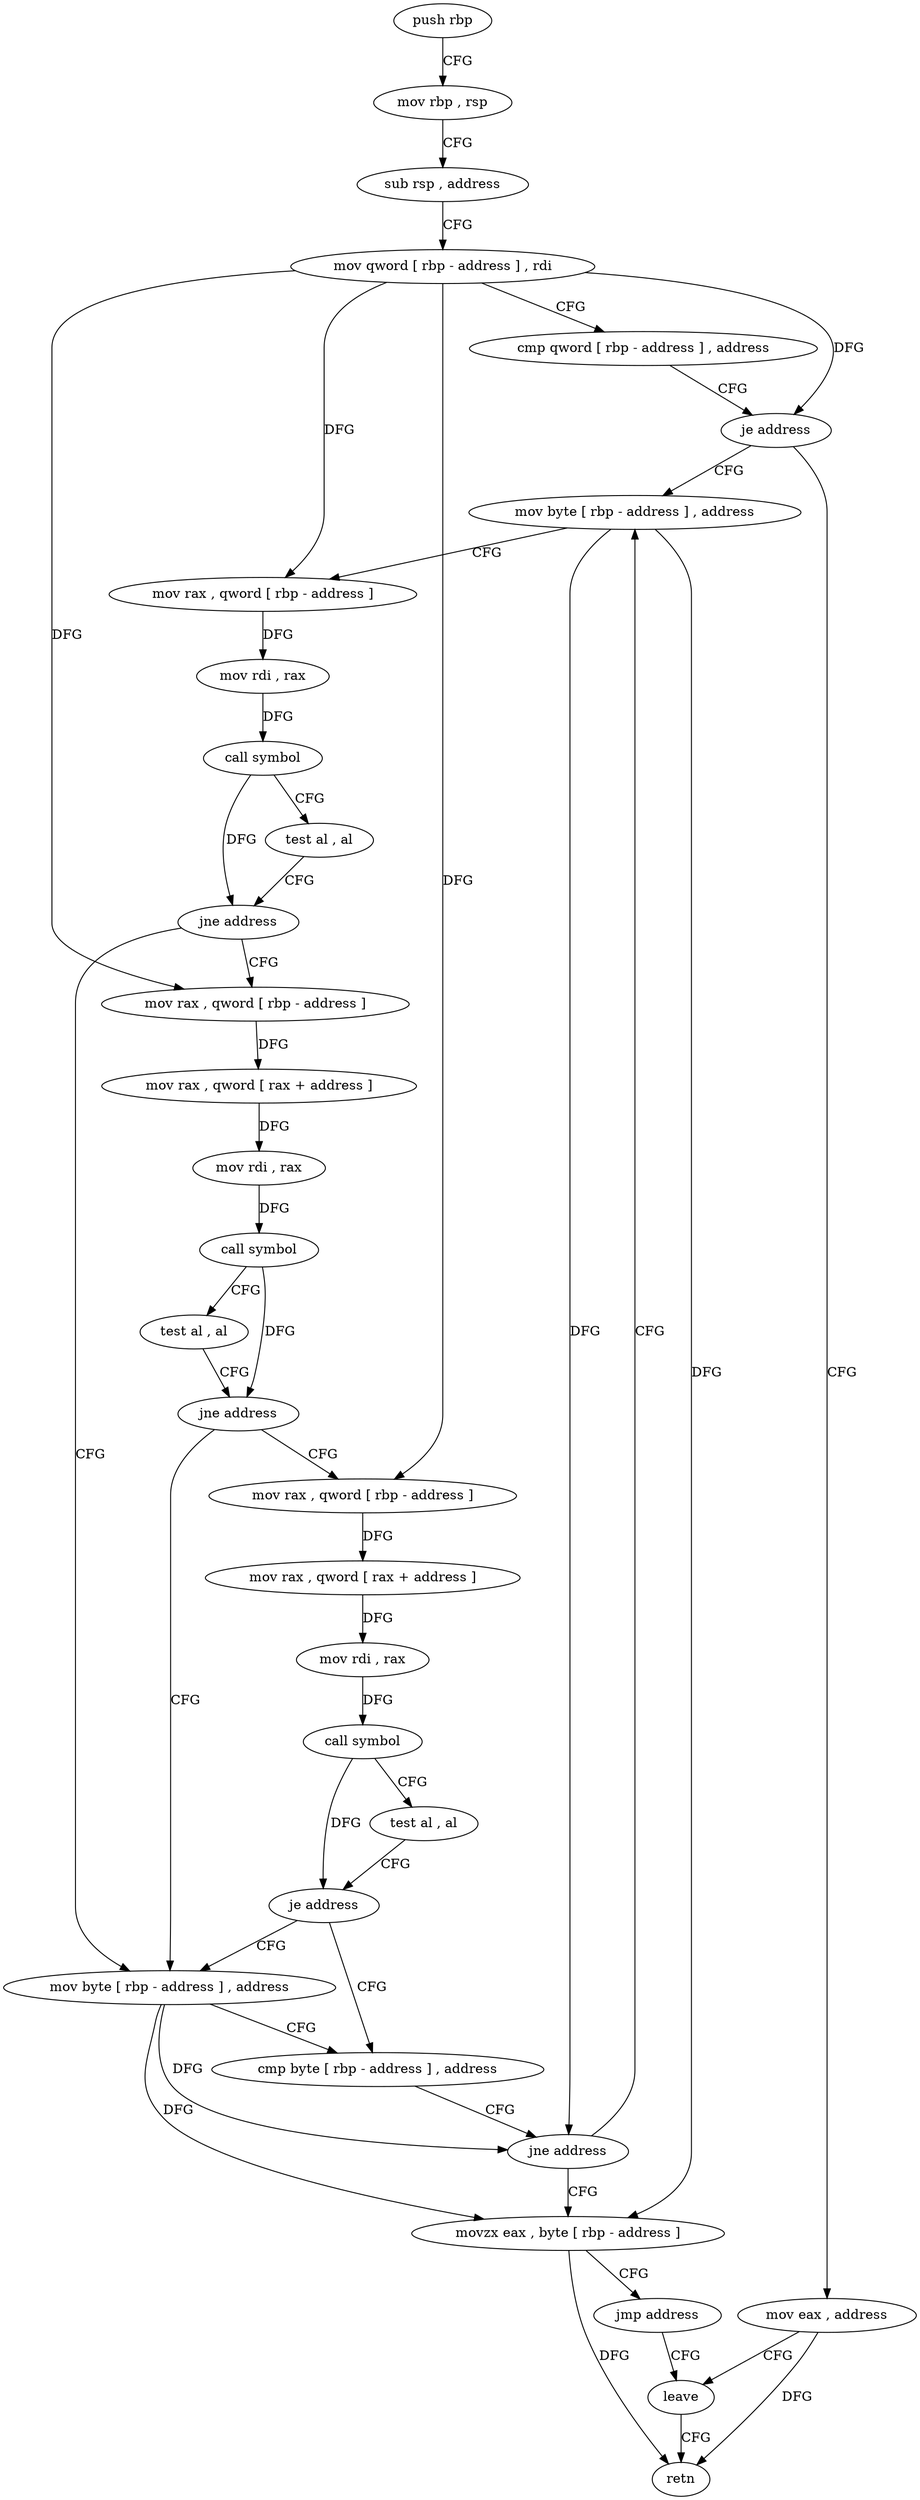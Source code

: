 digraph "func" {
"4229049" [label = "push rbp" ]
"4229050" [label = "mov rbp , rsp" ]
"4229053" [label = "sub rsp , address" ]
"4229057" [label = "mov qword [ rbp - address ] , rdi" ]
"4229061" [label = "cmp qword [ rbp - address ] , address" ]
"4229066" [label = "je address" ]
"4229150" [label = "mov eax , address" ]
"4229068" [label = "mov byte [ rbp - address ] , address" ]
"4229155" [label = "leave" ]
"4229072" [label = "mov rax , qword [ rbp - address ]" ]
"4229076" [label = "mov rdi , rax" ]
"4229079" [label = "call symbol" ]
"4229084" [label = "test al , al" ]
"4229086" [label = "jne address" ]
"4229134" [label = "mov byte [ rbp - address ] , address" ]
"4229088" [label = "mov rax , qword [ rbp - address ]" ]
"4229138" [label = "cmp byte [ rbp - address ] , address" ]
"4229092" [label = "mov rax , qword [ rax + address ]" ]
"4229099" [label = "mov rdi , rax" ]
"4229102" [label = "call symbol" ]
"4229107" [label = "test al , al" ]
"4229109" [label = "jne address" ]
"4229111" [label = "mov rax , qword [ rbp - address ]" ]
"4229144" [label = "movzx eax , byte [ rbp - address ]" ]
"4229148" [label = "jmp address" ]
"4229115" [label = "mov rax , qword [ rax + address ]" ]
"4229122" [label = "mov rdi , rax" ]
"4229125" [label = "call symbol" ]
"4229130" [label = "test al , al" ]
"4229132" [label = "je address" ]
"4229156" [label = "retn" ]
"4229142" [label = "jne address" ]
"4229049" -> "4229050" [ label = "CFG" ]
"4229050" -> "4229053" [ label = "CFG" ]
"4229053" -> "4229057" [ label = "CFG" ]
"4229057" -> "4229061" [ label = "CFG" ]
"4229057" -> "4229066" [ label = "DFG" ]
"4229057" -> "4229072" [ label = "DFG" ]
"4229057" -> "4229088" [ label = "DFG" ]
"4229057" -> "4229111" [ label = "DFG" ]
"4229061" -> "4229066" [ label = "CFG" ]
"4229066" -> "4229150" [ label = "CFG" ]
"4229066" -> "4229068" [ label = "CFG" ]
"4229150" -> "4229155" [ label = "CFG" ]
"4229150" -> "4229156" [ label = "DFG" ]
"4229068" -> "4229072" [ label = "CFG" ]
"4229068" -> "4229142" [ label = "DFG" ]
"4229068" -> "4229144" [ label = "DFG" ]
"4229155" -> "4229156" [ label = "CFG" ]
"4229072" -> "4229076" [ label = "DFG" ]
"4229076" -> "4229079" [ label = "DFG" ]
"4229079" -> "4229084" [ label = "CFG" ]
"4229079" -> "4229086" [ label = "DFG" ]
"4229084" -> "4229086" [ label = "CFG" ]
"4229086" -> "4229134" [ label = "CFG" ]
"4229086" -> "4229088" [ label = "CFG" ]
"4229134" -> "4229138" [ label = "CFG" ]
"4229134" -> "4229142" [ label = "DFG" ]
"4229134" -> "4229144" [ label = "DFG" ]
"4229088" -> "4229092" [ label = "DFG" ]
"4229138" -> "4229142" [ label = "CFG" ]
"4229092" -> "4229099" [ label = "DFG" ]
"4229099" -> "4229102" [ label = "DFG" ]
"4229102" -> "4229107" [ label = "CFG" ]
"4229102" -> "4229109" [ label = "DFG" ]
"4229107" -> "4229109" [ label = "CFG" ]
"4229109" -> "4229134" [ label = "CFG" ]
"4229109" -> "4229111" [ label = "CFG" ]
"4229111" -> "4229115" [ label = "DFG" ]
"4229144" -> "4229148" [ label = "CFG" ]
"4229144" -> "4229156" [ label = "DFG" ]
"4229148" -> "4229155" [ label = "CFG" ]
"4229115" -> "4229122" [ label = "DFG" ]
"4229122" -> "4229125" [ label = "DFG" ]
"4229125" -> "4229130" [ label = "CFG" ]
"4229125" -> "4229132" [ label = "DFG" ]
"4229130" -> "4229132" [ label = "CFG" ]
"4229132" -> "4229138" [ label = "CFG" ]
"4229132" -> "4229134" [ label = "CFG" ]
"4229142" -> "4229068" [ label = "CFG" ]
"4229142" -> "4229144" [ label = "CFG" ]
}
